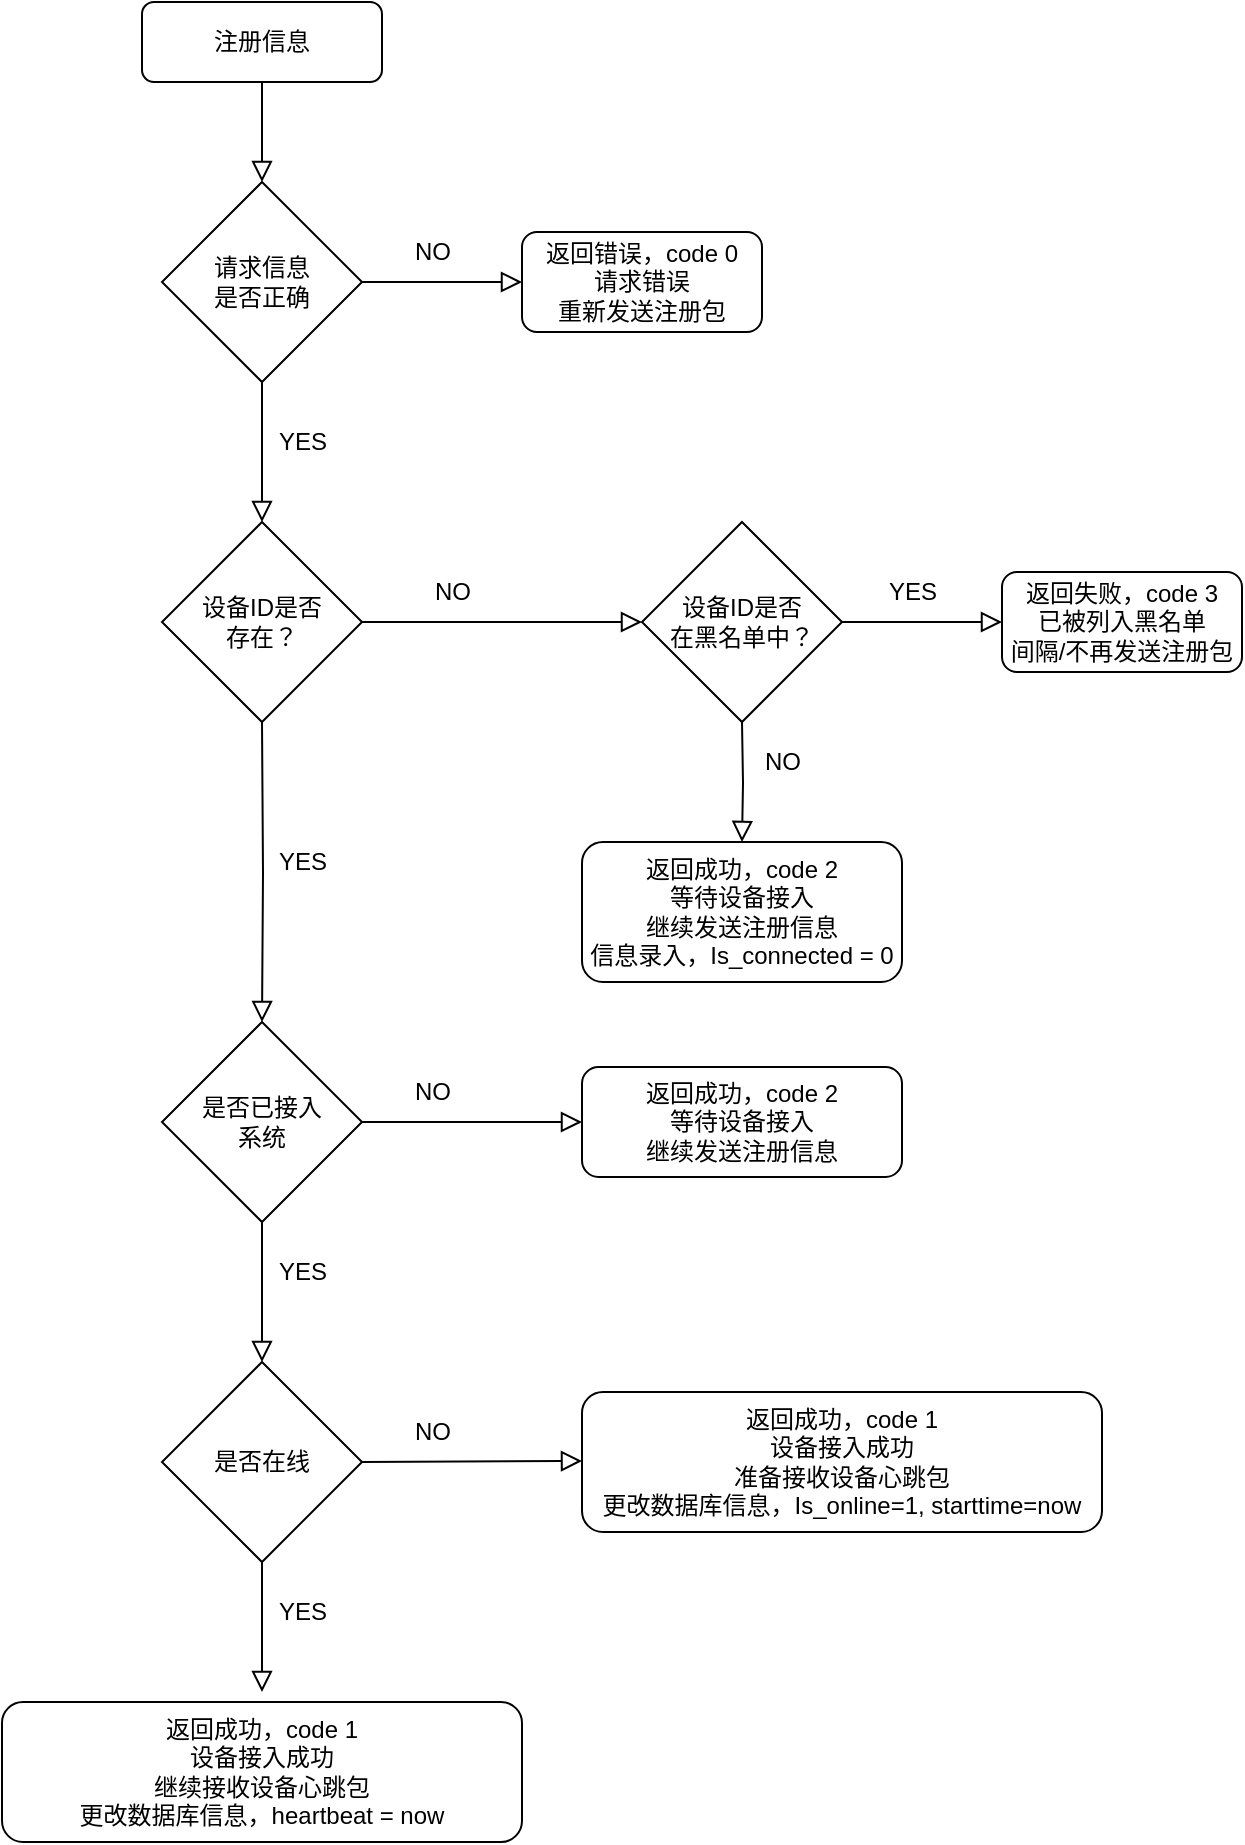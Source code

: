 <mxfile version="14.7.0" type="github">
  <diagram id="C5RBs43oDa-KdzZeNtuy" name="Page-1">
    <mxGraphModel dx="1030" dy="594" grid="1" gridSize="10" guides="1" tooltips="1" connect="1" arrows="1" fold="1" page="1" pageScale="1" pageWidth="827" pageHeight="1169" math="0" shadow="0">
      <root>
        <mxCell id="WIyWlLk6GJQsqaUBKTNV-0" />
        <mxCell id="WIyWlLk6GJQsqaUBKTNV-1" parent="WIyWlLk6GJQsqaUBKTNV-0" />
        <mxCell id="WIyWlLk6GJQsqaUBKTNV-2" value="" style="rounded=0;html=1;jettySize=auto;orthogonalLoop=1;fontSize=11;endArrow=block;endFill=0;endSize=8;strokeWidth=1;shadow=0;labelBackgroundColor=none;edgeStyle=orthogonalEdgeStyle;" parent="WIyWlLk6GJQsqaUBKTNV-1" edge="1">
          <mxGeometry relative="1" as="geometry">
            <mxPoint x="220" y="220" as="sourcePoint" />
            <mxPoint x="220" y="290" as="targetPoint" />
          </mxGeometry>
        </mxCell>
        <mxCell id="WIyWlLk6GJQsqaUBKTNV-3" value="注册信息" style="rounded=1;whiteSpace=wrap;html=1;fontSize=12;glass=0;strokeWidth=1;shadow=0;" parent="WIyWlLk6GJQsqaUBKTNV-1" vertex="1">
          <mxGeometry x="160" y="30" width="120" height="40" as="geometry" />
        </mxCell>
        <mxCell id="h6Y0QeOJOULvV2HpZk1Y-3" value="设备ID是否&lt;br&gt;在黑名单中？" style="rhombus;whiteSpace=wrap;html=1;rounded=0;" vertex="1" parent="WIyWlLk6GJQsqaUBKTNV-1">
          <mxGeometry x="410" y="290" width="100" height="100" as="geometry" />
        </mxCell>
        <mxCell id="h6Y0QeOJOULvV2HpZk1Y-8" value="返回错误，code 0&lt;br&gt;请求错误&lt;br&gt;重新发送注册包" style="rounded=1;whiteSpace=wrap;html=1;" vertex="1" parent="WIyWlLk6GJQsqaUBKTNV-1">
          <mxGeometry x="350" y="145" width="120" height="50" as="geometry" />
        </mxCell>
        <mxCell id="h6Y0QeOJOULvV2HpZk1Y-14" value="" style="endArrow=block;html=1;shadow=0;labelBackgroundColor=none;endSize=8;strokeWidth=1;endFill=0;rounded=0;exitX=1;exitY=0.5;exitDx=0;exitDy=0;entryX=0;entryY=0.5;entryDx=0;entryDy=0;" edge="1" parent="WIyWlLk6GJQsqaUBKTNV-1" target="h6Y0QeOJOULvV2HpZk1Y-3">
          <mxGeometry width="50" height="50" relative="1" as="geometry">
            <mxPoint x="270" y="340" as="sourcePoint" />
            <mxPoint x="440" y="410" as="targetPoint" />
          </mxGeometry>
        </mxCell>
        <mxCell id="h6Y0QeOJOULvV2HpZk1Y-15" value="NO" style="text;html=1;align=center;verticalAlign=middle;resizable=0;points=[];autosize=1;strokeColor=none;" vertex="1" parent="WIyWlLk6GJQsqaUBKTNV-1">
          <mxGeometry x="300" y="315" width="30" height="20" as="geometry" />
        </mxCell>
        <mxCell id="h6Y0QeOJOULvV2HpZk1Y-16" value="" style="endArrow=block;html=1;shadow=0;labelBackgroundColor=none;endSize=8;strokeWidth=1;endFill=0;rounded=0;" edge="1" parent="WIyWlLk6GJQsqaUBKTNV-1" source="h6Y0QeOJOULvV2HpZk1Y-18" target="h6Y0QeOJOULvV2HpZk1Y-8">
          <mxGeometry width="50" height="50" relative="1" as="geometry">
            <mxPoint x="550" y="170" as="sourcePoint" />
            <mxPoint x="570" y="210" as="targetPoint" />
          </mxGeometry>
        </mxCell>
        <mxCell id="h6Y0QeOJOULvV2HpZk1Y-18" value="请求信息&lt;br&gt;是否正确" style="rhombus;whiteSpace=wrap;html=1;rounded=0;" vertex="1" parent="WIyWlLk6GJQsqaUBKTNV-1">
          <mxGeometry x="170" y="120" width="100" height="100" as="geometry" />
        </mxCell>
        <mxCell id="h6Y0QeOJOULvV2HpZk1Y-19" value="" style="endArrow=block;html=1;shadow=0;labelBackgroundColor=none;endSize=8;strokeWidth=1;endFill=0;rounded=0;exitX=0.5;exitY=1;exitDx=0;exitDy=0;" edge="1" parent="WIyWlLk6GJQsqaUBKTNV-1" source="WIyWlLk6GJQsqaUBKTNV-3" target="h6Y0QeOJOULvV2HpZk1Y-18">
          <mxGeometry width="50" height="50" relative="1" as="geometry">
            <mxPoint x="210" y="90" as="sourcePoint" />
            <mxPoint x="130" y="90" as="targetPoint" />
          </mxGeometry>
        </mxCell>
        <mxCell id="h6Y0QeOJOULvV2HpZk1Y-20" value="NO" style="text;html=1;align=center;verticalAlign=middle;resizable=0;points=[];autosize=1;strokeColor=none;" vertex="1" parent="WIyWlLk6GJQsqaUBKTNV-1">
          <mxGeometry x="290" y="145" width="30" height="20" as="geometry" />
        </mxCell>
        <mxCell id="h6Y0QeOJOULvV2HpZk1Y-21" value="YES" style="text;html=1;align=center;verticalAlign=middle;resizable=0;points=[];autosize=1;strokeColor=none;" vertex="1" parent="WIyWlLk6GJQsqaUBKTNV-1">
          <mxGeometry x="220" y="240" width="40" height="20" as="geometry" />
        </mxCell>
        <mxCell id="h6Y0QeOJOULvV2HpZk1Y-22" value="设备ID是否&lt;br&gt;存在？" style="rhombus;whiteSpace=wrap;html=1;rounded=0;" vertex="1" parent="WIyWlLk6GJQsqaUBKTNV-1">
          <mxGeometry x="170" y="290" width="100" height="100" as="geometry" />
        </mxCell>
        <mxCell id="h6Y0QeOJOULvV2HpZk1Y-23" value="" style="rounded=0;html=1;jettySize=auto;orthogonalLoop=1;fontSize=11;endArrow=block;endFill=0;endSize=8;strokeWidth=1;shadow=0;labelBackgroundColor=none;edgeStyle=orthogonalEdgeStyle;entryX=0.5;entryY=0;entryDx=0;entryDy=0;" edge="1" parent="WIyWlLk6GJQsqaUBKTNV-1" target="h6Y0QeOJOULvV2HpZk1Y-32">
          <mxGeometry relative="1" as="geometry">
            <mxPoint x="460" y="390" as="sourcePoint" />
            <mxPoint x="460" y="460" as="targetPoint" />
          </mxGeometry>
        </mxCell>
        <mxCell id="h6Y0QeOJOULvV2HpZk1Y-25" value="返回失败，code 3&lt;br&gt;已被列入黑名单&lt;br&gt;间隔/不再发送注册包" style="rounded=1;whiteSpace=wrap;html=1;" vertex="1" parent="WIyWlLk6GJQsqaUBKTNV-1">
          <mxGeometry x="590" y="315" width="120" height="50" as="geometry" />
        </mxCell>
        <mxCell id="h6Y0QeOJOULvV2HpZk1Y-28" value="" style="endArrow=block;html=1;shadow=0;labelBackgroundColor=none;endSize=8;strokeWidth=1;endFill=0;rounded=0;" edge="1" parent="WIyWlLk6GJQsqaUBKTNV-1" target="h6Y0QeOJOULvV2HpZk1Y-25">
          <mxGeometry width="50" height="50" relative="1" as="geometry">
            <mxPoint x="510" y="340" as="sourcePoint" />
            <mxPoint x="810" y="380" as="targetPoint" />
          </mxGeometry>
        </mxCell>
        <mxCell id="h6Y0QeOJOULvV2HpZk1Y-29" value="YES" style="text;html=1;align=center;verticalAlign=middle;resizable=0;points=[];autosize=1;strokeColor=none;" vertex="1" parent="WIyWlLk6GJQsqaUBKTNV-1">
          <mxGeometry x="525" y="315" width="40" height="20" as="geometry" />
        </mxCell>
        <mxCell id="h6Y0QeOJOULvV2HpZk1Y-30" value="NO" style="text;html=1;align=center;verticalAlign=middle;resizable=0;points=[];autosize=1;strokeColor=none;" vertex="1" parent="WIyWlLk6GJQsqaUBKTNV-1">
          <mxGeometry x="465" y="400" width="30" height="20" as="geometry" />
        </mxCell>
        <mxCell id="h6Y0QeOJOULvV2HpZk1Y-32" value="返回成功，code 2&lt;br&gt;等待设备接入&lt;br&gt;继续发送注册信息&lt;br&gt;信息录入，Is_connected = 0" style="rounded=1;whiteSpace=wrap;html=1;" vertex="1" parent="WIyWlLk6GJQsqaUBKTNV-1">
          <mxGeometry x="380" y="450" width="160" height="70" as="geometry" />
        </mxCell>
        <mxCell id="h6Y0QeOJOULvV2HpZk1Y-33" value="" style="rounded=0;html=1;jettySize=auto;orthogonalLoop=1;fontSize=11;endArrow=block;endFill=0;endSize=8;strokeWidth=1;shadow=0;labelBackgroundColor=none;edgeStyle=orthogonalEdgeStyle;entryX=0.5;entryY=0;entryDx=0;entryDy=0;" edge="1" parent="WIyWlLk6GJQsqaUBKTNV-1" target="h6Y0QeOJOULvV2HpZk1Y-35">
          <mxGeometry relative="1" as="geometry">
            <mxPoint x="220" y="390" as="sourcePoint" />
            <mxPoint x="220" y="460" as="targetPoint" />
          </mxGeometry>
        </mxCell>
        <mxCell id="h6Y0QeOJOULvV2HpZk1Y-34" value="YES" style="text;html=1;align=center;verticalAlign=middle;resizable=0;points=[];autosize=1;strokeColor=none;" vertex="1" parent="WIyWlLk6GJQsqaUBKTNV-1">
          <mxGeometry x="220" y="450" width="40" height="20" as="geometry" />
        </mxCell>
        <mxCell id="h6Y0QeOJOULvV2HpZk1Y-35" value="是否已接入&lt;br&gt;系统" style="rhombus;whiteSpace=wrap;html=1;rounded=0;" vertex="1" parent="WIyWlLk6GJQsqaUBKTNV-1">
          <mxGeometry x="170" y="540" width="100" height="100" as="geometry" />
        </mxCell>
        <mxCell id="h6Y0QeOJOULvV2HpZk1Y-36" value="" style="rounded=0;html=1;jettySize=auto;orthogonalLoop=1;fontSize=11;endArrow=block;endFill=0;endSize=8;strokeWidth=1;shadow=0;labelBackgroundColor=none;edgeStyle=orthogonalEdgeStyle;entryX=0.5;entryY=0;entryDx=0;entryDy=0;exitX=0.5;exitY=1;exitDx=0;exitDy=0;exitPerimeter=0;" edge="1" parent="WIyWlLk6GJQsqaUBKTNV-1" target="h6Y0QeOJOULvV2HpZk1Y-45" source="h6Y0QeOJOULvV2HpZk1Y-35">
          <mxGeometry relative="1" as="geometry">
            <mxPoint x="220" y="645" as="sourcePoint" />
            <mxPoint x="220" y="705" as="targetPoint" />
          </mxGeometry>
        </mxCell>
        <mxCell id="h6Y0QeOJOULvV2HpZk1Y-38" value="" style="endArrow=block;html=1;shadow=0;labelBackgroundColor=none;endSize=8;strokeWidth=1;endFill=0;rounded=0;entryX=0;entryY=0.5;entryDx=0;entryDy=0;" edge="1" parent="WIyWlLk6GJQsqaUBKTNV-1" target="h6Y0QeOJOULvV2HpZk1Y-43">
          <mxGeometry width="50" height="50" relative="1" as="geometry">
            <mxPoint x="270" y="590" as="sourcePoint" />
            <mxPoint x="400" y="590" as="targetPoint" />
          </mxGeometry>
        </mxCell>
        <mxCell id="h6Y0QeOJOULvV2HpZk1Y-39" value="NO" style="text;html=1;align=center;verticalAlign=middle;resizable=0;points=[];autosize=1;strokeColor=none;" vertex="1" parent="WIyWlLk6GJQsqaUBKTNV-1">
          <mxGeometry x="290" y="565" width="30" height="20" as="geometry" />
        </mxCell>
        <mxCell id="h6Y0QeOJOULvV2HpZk1Y-40" value="YES" style="text;html=1;align=center;verticalAlign=middle;resizable=0;points=[];autosize=1;strokeColor=none;" vertex="1" parent="WIyWlLk6GJQsqaUBKTNV-1">
          <mxGeometry x="220" y="655" width="40" height="20" as="geometry" />
        </mxCell>
        <mxCell id="h6Y0QeOJOULvV2HpZk1Y-43" value="返回成功，code 2&lt;br&gt;等待设备接入&lt;br&gt;继续发送注册信息" style="rounded=1;whiteSpace=wrap;html=1;" vertex="1" parent="WIyWlLk6GJQsqaUBKTNV-1">
          <mxGeometry x="380" y="562.5" width="160" height="55" as="geometry" />
        </mxCell>
        <mxCell id="h6Y0QeOJOULvV2HpZk1Y-45" value="是否在线" style="rhombus;whiteSpace=wrap;html=1;rounded=0;" vertex="1" parent="WIyWlLk6GJQsqaUBKTNV-1">
          <mxGeometry x="170" y="710" width="100" height="100" as="geometry" />
        </mxCell>
        <mxCell id="h6Y0QeOJOULvV2HpZk1Y-46" value="" style="rounded=0;html=1;jettySize=auto;orthogonalLoop=1;fontSize=11;endArrow=block;endFill=0;endSize=8;strokeWidth=1;shadow=0;labelBackgroundColor=none;edgeStyle=orthogonalEdgeStyle;entryX=0.5;entryY=0;entryDx=0;entryDy=0;exitX=0.5;exitY=1;exitDx=0;exitDy=0;exitPerimeter=0;" edge="1" parent="WIyWlLk6GJQsqaUBKTNV-1" source="h6Y0QeOJOULvV2HpZk1Y-45">
          <mxGeometry relative="1" as="geometry">
            <mxPoint x="220" y="815" as="sourcePoint" />
            <mxPoint x="220" y="875" as="targetPoint" />
          </mxGeometry>
        </mxCell>
        <mxCell id="h6Y0QeOJOULvV2HpZk1Y-47" value="" style="endArrow=block;html=1;shadow=0;labelBackgroundColor=none;endSize=8;strokeWidth=1;endFill=0;rounded=0;" edge="1" parent="WIyWlLk6GJQsqaUBKTNV-1">
          <mxGeometry width="50" height="50" relative="1" as="geometry">
            <mxPoint x="270" y="760" as="sourcePoint" />
            <mxPoint x="380" y="759.5" as="targetPoint" />
          </mxGeometry>
        </mxCell>
        <mxCell id="h6Y0QeOJOULvV2HpZk1Y-48" value="NO" style="text;html=1;align=center;verticalAlign=middle;resizable=0;points=[];autosize=1;strokeColor=none;" vertex="1" parent="WIyWlLk6GJQsqaUBKTNV-1">
          <mxGeometry x="290" y="735" width="30" height="20" as="geometry" />
        </mxCell>
        <mxCell id="h6Y0QeOJOULvV2HpZk1Y-49" value="YES" style="text;html=1;align=center;verticalAlign=middle;resizable=0;points=[];autosize=1;strokeColor=none;" vertex="1" parent="WIyWlLk6GJQsqaUBKTNV-1">
          <mxGeometry x="220" y="825" width="40" height="20" as="geometry" />
        </mxCell>
        <mxCell id="h6Y0QeOJOULvV2HpZk1Y-50" value="返回成功，code 1&lt;br&gt;设备接入成功&lt;br&gt;准备接收设备心跳包&lt;br&gt;更改数据库信息，Is_online=1, starttime=now" style="rounded=1;whiteSpace=wrap;html=1;" vertex="1" parent="WIyWlLk6GJQsqaUBKTNV-1">
          <mxGeometry x="380" y="725" width="260" height="70" as="geometry" />
        </mxCell>
        <mxCell id="h6Y0QeOJOULvV2HpZk1Y-51" value="返回成功，code 1&lt;br&gt;设备接入成功&lt;br&gt;继续接收设备心跳包&lt;br&gt;更改数据库信息，heartbeat = now" style="rounded=1;whiteSpace=wrap;html=1;" vertex="1" parent="WIyWlLk6GJQsqaUBKTNV-1">
          <mxGeometry x="90" y="880" width="260" height="70" as="geometry" />
        </mxCell>
      </root>
    </mxGraphModel>
  </diagram>
</mxfile>
